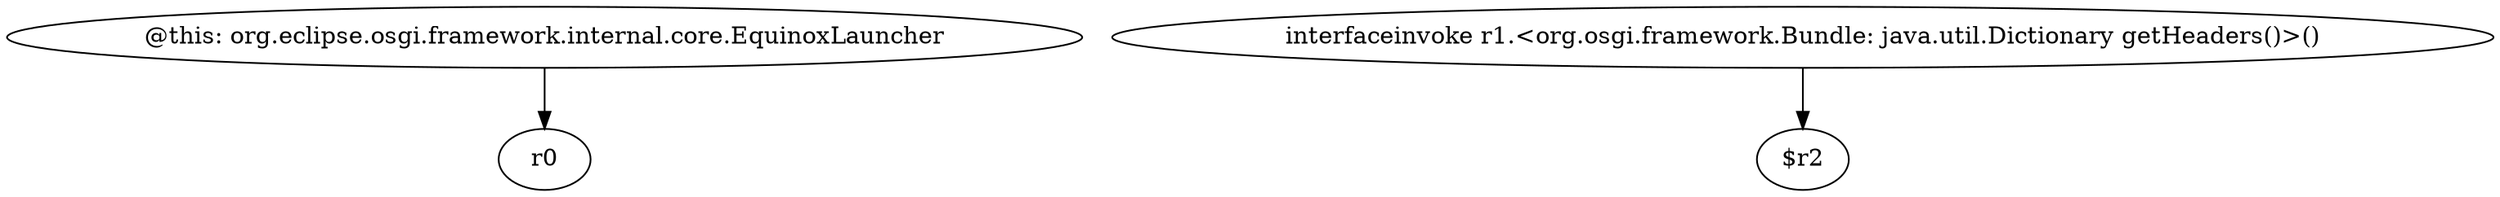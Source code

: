 digraph g {
0[label="@this: org.eclipse.osgi.framework.internal.core.EquinoxLauncher"]
1[label="r0"]
0->1[label=""]
2[label="interfaceinvoke r1.<org.osgi.framework.Bundle: java.util.Dictionary getHeaders()>()"]
3[label="$r2"]
2->3[label=""]
}